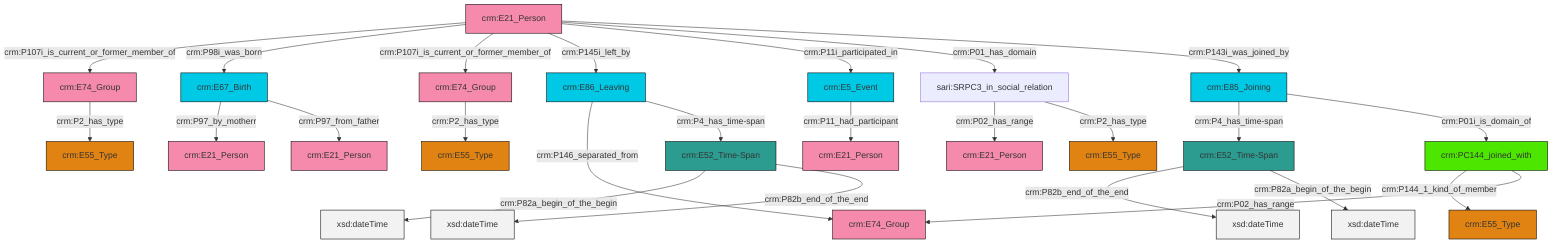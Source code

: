 graph TD
classDef Literal fill:#f2f2f2,stroke:#000000;
classDef CRM_Entity fill:#FFFFFF,stroke:#000000;
classDef Temporal_Entity fill:#00C9E6, stroke:#000000;
classDef Type fill:#E18312, stroke:#000000;
classDef Time-Span fill:#2C9C91, stroke:#000000;
classDef Appellation fill:#FFEB7F, stroke:#000000;
classDef Place fill:#008836, stroke:#000000;
classDef Persistent_Item fill:#B266B2, stroke:#000000;
classDef Conceptual_Object fill:#FFD700, stroke:#000000;
classDef Physical_Thing fill:#D2B48C, stroke:#000000;
classDef Actor fill:#f58aad, stroke:#000000;
classDef PC_Classes fill:#4ce600, stroke:#000000;
classDef Multi fill:#cccccc,stroke:#000000;

0["crm:E67_Birth"]:::Temporal_Entity -->|crm:P97_by_motherr| 1["crm:E21_Person"]:::Actor
4["sari:SRPC3_in_social_relation"]:::Default -->|crm:P02_has_range| 5["crm:E21_Person"]:::Actor
8["crm:E21_Person"]:::Actor -->|crm:P107i_is_current_or_former_member_of| 9["crm:E74_Group"]:::Actor
18["crm:PC144_joined_with"]:::PC_Classes -->|crm:P144_1_kind_of_member| 13["crm:E55_Type"]:::Type
19["crm:E52_Time-Span"]:::Time-Span -->|crm:P82a_begin_of_the_begin| 20[xsd:dateTime]:::Literal
8["crm:E21_Person"]:::Actor -->|crm:P98i_was_born| 0["crm:E67_Birth"]:::Temporal_Entity
8["crm:E21_Person"]:::Actor -->|crm:P107i_is_current_or_former_member_of| 22["crm:E74_Group"]:::Actor
4["sari:SRPC3_in_social_relation"]:::Default -->|crm:P2_has_type| 26["crm:E55_Type"]:::Type
29["crm:E86_Leaving"]:::Temporal_Entity -->|crm:P146_separated_from| 24["crm:E74_Group"]:::Actor
27["crm:E52_Time-Span"]:::Time-Span -->|crm:P82b_end_of_the_end| 32[xsd:dateTime]:::Literal
35["crm:E85_Joining"]:::Temporal_Entity -->|crm:P4_has_time-span| 27["crm:E52_Time-Span"]:::Time-Span
0["crm:E67_Birth"]:::Temporal_Entity -->|crm:P97_from_father| 37["crm:E21_Person"]:::Actor
30["crm:E5_Event"]:::Temporal_Entity -->|crm:P11_had_participant| 11["crm:E21_Person"]:::Actor
8["crm:E21_Person"]:::Actor -->|crm:P145i_left_by| 29["crm:E86_Leaving"]:::Temporal_Entity
27["crm:E52_Time-Span"]:::Time-Span -->|crm:P82a_begin_of_the_begin| 42[xsd:dateTime]:::Literal
8["crm:E21_Person"]:::Actor -->|crm:P11i_participated_in| 30["crm:E5_Event"]:::Temporal_Entity
8["crm:E21_Person"]:::Actor -->|crm:P01_has_domain| 4["sari:SRPC3_in_social_relation"]:::Default
29["crm:E86_Leaving"]:::Temporal_Entity -->|crm:P4_has_time-span| 19["crm:E52_Time-Span"]:::Time-Span
18["crm:PC144_joined_with"]:::PC_Classes -->|crm:P02_has_range| 24["crm:E74_Group"]:::Actor
9["crm:E74_Group"]:::Actor -->|crm:P2_has_type| 15["crm:E55_Type"]:::Type
8["crm:E21_Person"]:::Actor -->|crm:P143i_was_joined_by| 35["crm:E85_Joining"]:::Temporal_Entity
35["crm:E85_Joining"]:::Temporal_Entity -->|crm:P01i_is_domain_of| 18["crm:PC144_joined_with"]:::PC_Classes
22["crm:E74_Group"]:::Actor -->|crm:P2_has_type| 2["crm:E55_Type"]:::Type
19["crm:E52_Time-Span"]:::Time-Span -->|crm:P82b_end_of_the_end| 46[xsd:dateTime]:::Literal
